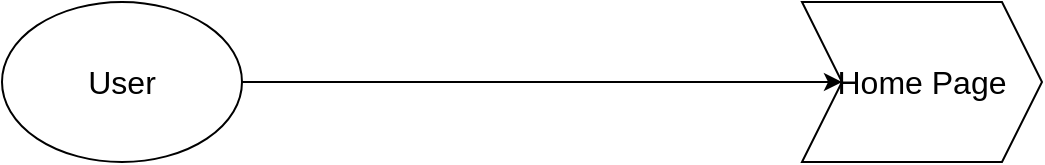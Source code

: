 <mxfile version="16.5.1" type="device"><diagram id="ZU5U05nomkJKEOuNYgeJ" name="Page-1"><mxGraphModel dx="1185" dy="718" grid="1" gridSize="10" guides="1" tooltips="1" connect="1" arrows="1" fold="1" page="1" pageScale="1" pageWidth="4000" pageHeight="4000" math="0" shadow="0"><root><mxCell id="0"/><mxCell id="1" parent="0"/><mxCell id="5sjkha43nZ288N6uGLnV-20" style="edgeStyle=orthogonalEdgeStyle;rounded=0;orthogonalLoop=1;jettySize=auto;html=1;fontSize=16;" parent="1" source="5sjkha43nZ288N6uGLnV-2" target="5sjkha43nZ288N6uGLnV-19" edge="1"><mxGeometry relative="1" as="geometry"/></mxCell><mxCell id="5sjkha43nZ288N6uGLnV-2" value="User" style="ellipse;whiteSpace=wrap;html=1;fontSize=16;" parent="1" vertex="1"><mxGeometry x="40" y="40" width="120" height="80" as="geometry"/></mxCell><mxCell id="5sjkha43nZ288N6uGLnV-19" value="&lt;span style=&quot;font-size: 16px;&quot;&gt;Home Page&lt;/span&gt;" style="shape=step;perimeter=stepPerimeter;whiteSpace=wrap;html=1;fixedSize=1;fontSize=16;" parent="1" vertex="1"><mxGeometry x="440" y="40" width="120" height="80" as="geometry"/></mxCell></root></mxGraphModel></diagram></mxfile>